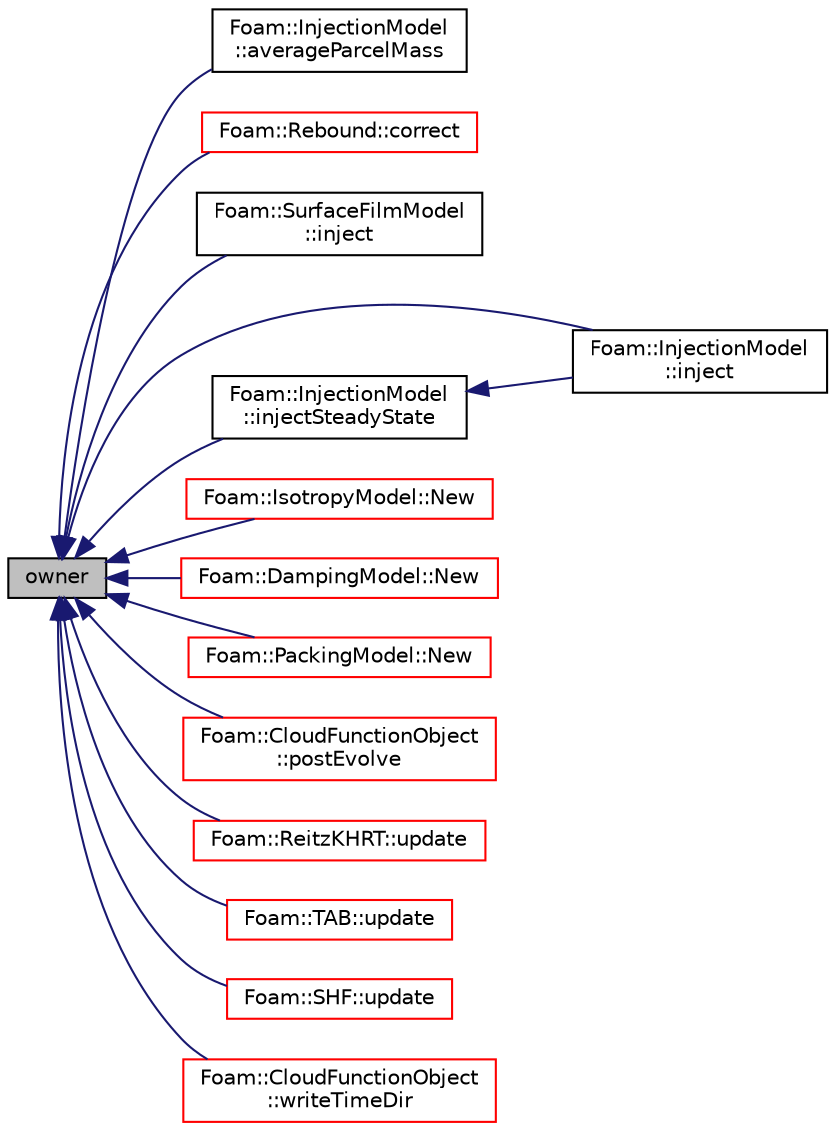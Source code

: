 digraph "owner"
{
  bgcolor="transparent";
  edge [fontname="Helvetica",fontsize="10",labelfontname="Helvetica",labelfontsize="10"];
  node [fontname="Helvetica",fontsize="10",shape=record];
  rankdir="LR";
  Node1 [label="owner",height=0.2,width=0.4,color="black", fillcolor="grey75", style="filled", fontcolor="black"];
  Node1 -> Node2 [dir="back",color="midnightblue",fontsize="10",style="solid",fontname="Helvetica"];
  Node2 [label="Foam::InjectionModel\l::averageParcelMass",height=0.2,width=0.4,color="black",URL="$a01120.html#a8d6e9910b3b4ee07b11d7637b97348e2",tooltip="Return the average parcel mass over the injection period. "];
  Node1 -> Node3 [dir="back",color="midnightblue",fontsize="10",style="solid",fontname="Helvetica"];
  Node3 [label="Foam::Rebound::correct",height=0.2,width=0.4,color="red",URL="$a02159.html#aa1b559cf24cdec3d37b45e290079352d",tooltip="Apply velocity correction. "];
  Node1 -> Node4 [dir="back",color="midnightblue",fontsize="10",style="solid",fontname="Helvetica"];
  Node4 [label="Foam::SurfaceFilmModel\l::inject",height=0.2,width=0.4,color="black",URL="$a02566.html#ad56021712258ad92961ed1dcb0941870",tooltip="Inject parcels into the cloud. "];
  Node1 -> Node5 [dir="back",color="midnightblue",fontsize="10",style="solid",fontname="Helvetica"];
  Node5 [label="Foam::InjectionModel\l::inject",height=0.2,width=0.4,color="black",URL="$a01120.html#ad56021712258ad92961ed1dcb0941870",tooltip="Main injection loop. "];
  Node1 -> Node6 [dir="back",color="midnightblue",fontsize="10",style="solid",fontname="Helvetica"];
  Node6 [label="Foam::InjectionModel\l::injectSteadyState",height=0.2,width=0.4,color="black",URL="$a01120.html#a9c90fd504e4159250942be6d20db9095",tooltip="Main injection loop - steady-state. "];
  Node6 -> Node5 [dir="back",color="midnightblue",fontsize="10",style="solid",fontname="Helvetica"];
  Node1 -> Node7 [dir="back",color="midnightblue",fontsize="10",style="solid",fontname="Helvetica"];
  Node7 [label="Foam::IsotropyModel::New",height=0.2,width=0.4,color="red",URL="$a01221.html#a6d6464c5ae48e65bf50da9fb5632f751",tooltip="Selector. "];
  Node1 -> Node8 [dir="back",color="midnightblue",fontsize="10",style="solid",fontname="Helvetica"];
  Node8 [label="Foam::DampingModel::New",height=0.2,width=0.4,color="red",URL="$a00504.html#ac115222ed86c25e9a62a07ee932fb365",tooltip="Selector. "];
  Node1 -> Node9 [dir="back",color="midnightblue",fontsize="10",style="solid",fontname="Helvetica"];
  Node9 [label="Foam::PackingModel::New",height=0.2,width=0.4,color="red",URL="$a01802.html#a6dd072662585c361258359fec6c7598c",tooltip="Selector. "];
  Node1 -> Node10 [dir="back",color="midnightblue",fontsize="10",style="solid",fontname="Helvetica"];
  Node10 [label="Foam::CloudFunctionObject\l::postEvolve",height=0.2,width=0.4,color="red",URL="$a00278.html#a0bf23f36eb3424966e359419a566eb0a",tooltip="Post-evolve hook. "];
  Node1 -> Node11 [dir="back",color="midnightblue",fontsize="10",style="solid",fontname="Helvetica"];
  Node11 [label="Foam::ReitzKHRT::update",height=0.2,width=0.4,color="red",URL="$a02209.html#af86a08f997bc779309ec7d00e914e292",tooltip="Update the parcel diameter. "];
  Node1 -> Node12 [dir="back",color="midnightblue",fontsize="10",style="solid",fontname="Helvetica"];
  Node12 [label="Foam::TAB::update",height=0.2,width=0.4,color="red",URL="$a02637.html#af86a08f997bc779309ec7d00e914e292",tooltip="Update the parcel diameter. "];
  Node1 -> Node13 [dir="back",color="midnightblue",fontsize="10",style="solid",fontname="Helvetica"];
  Node13 [label="Foam::SHF::update",height=0.2,width=0.4,color="red",URL="$a02366.html#af86a08f997bc779309ec7d00e914e292",tooltip="Update the parcel properties. "];
  Node1 -> Node14 [dir="back",color="midnightblue",fontsize="10",style="solid",fontname="Helvetica"];
  Node14 [label="Foam::CloudFunctionObject\l::writeTimeDir",height=0.2,width=0.4,color="red",URL="$a00278.html#ae9bd2ff31ed6f4bbf01155b2fd2cc253",tooltip="Return the output time path. "];
}
